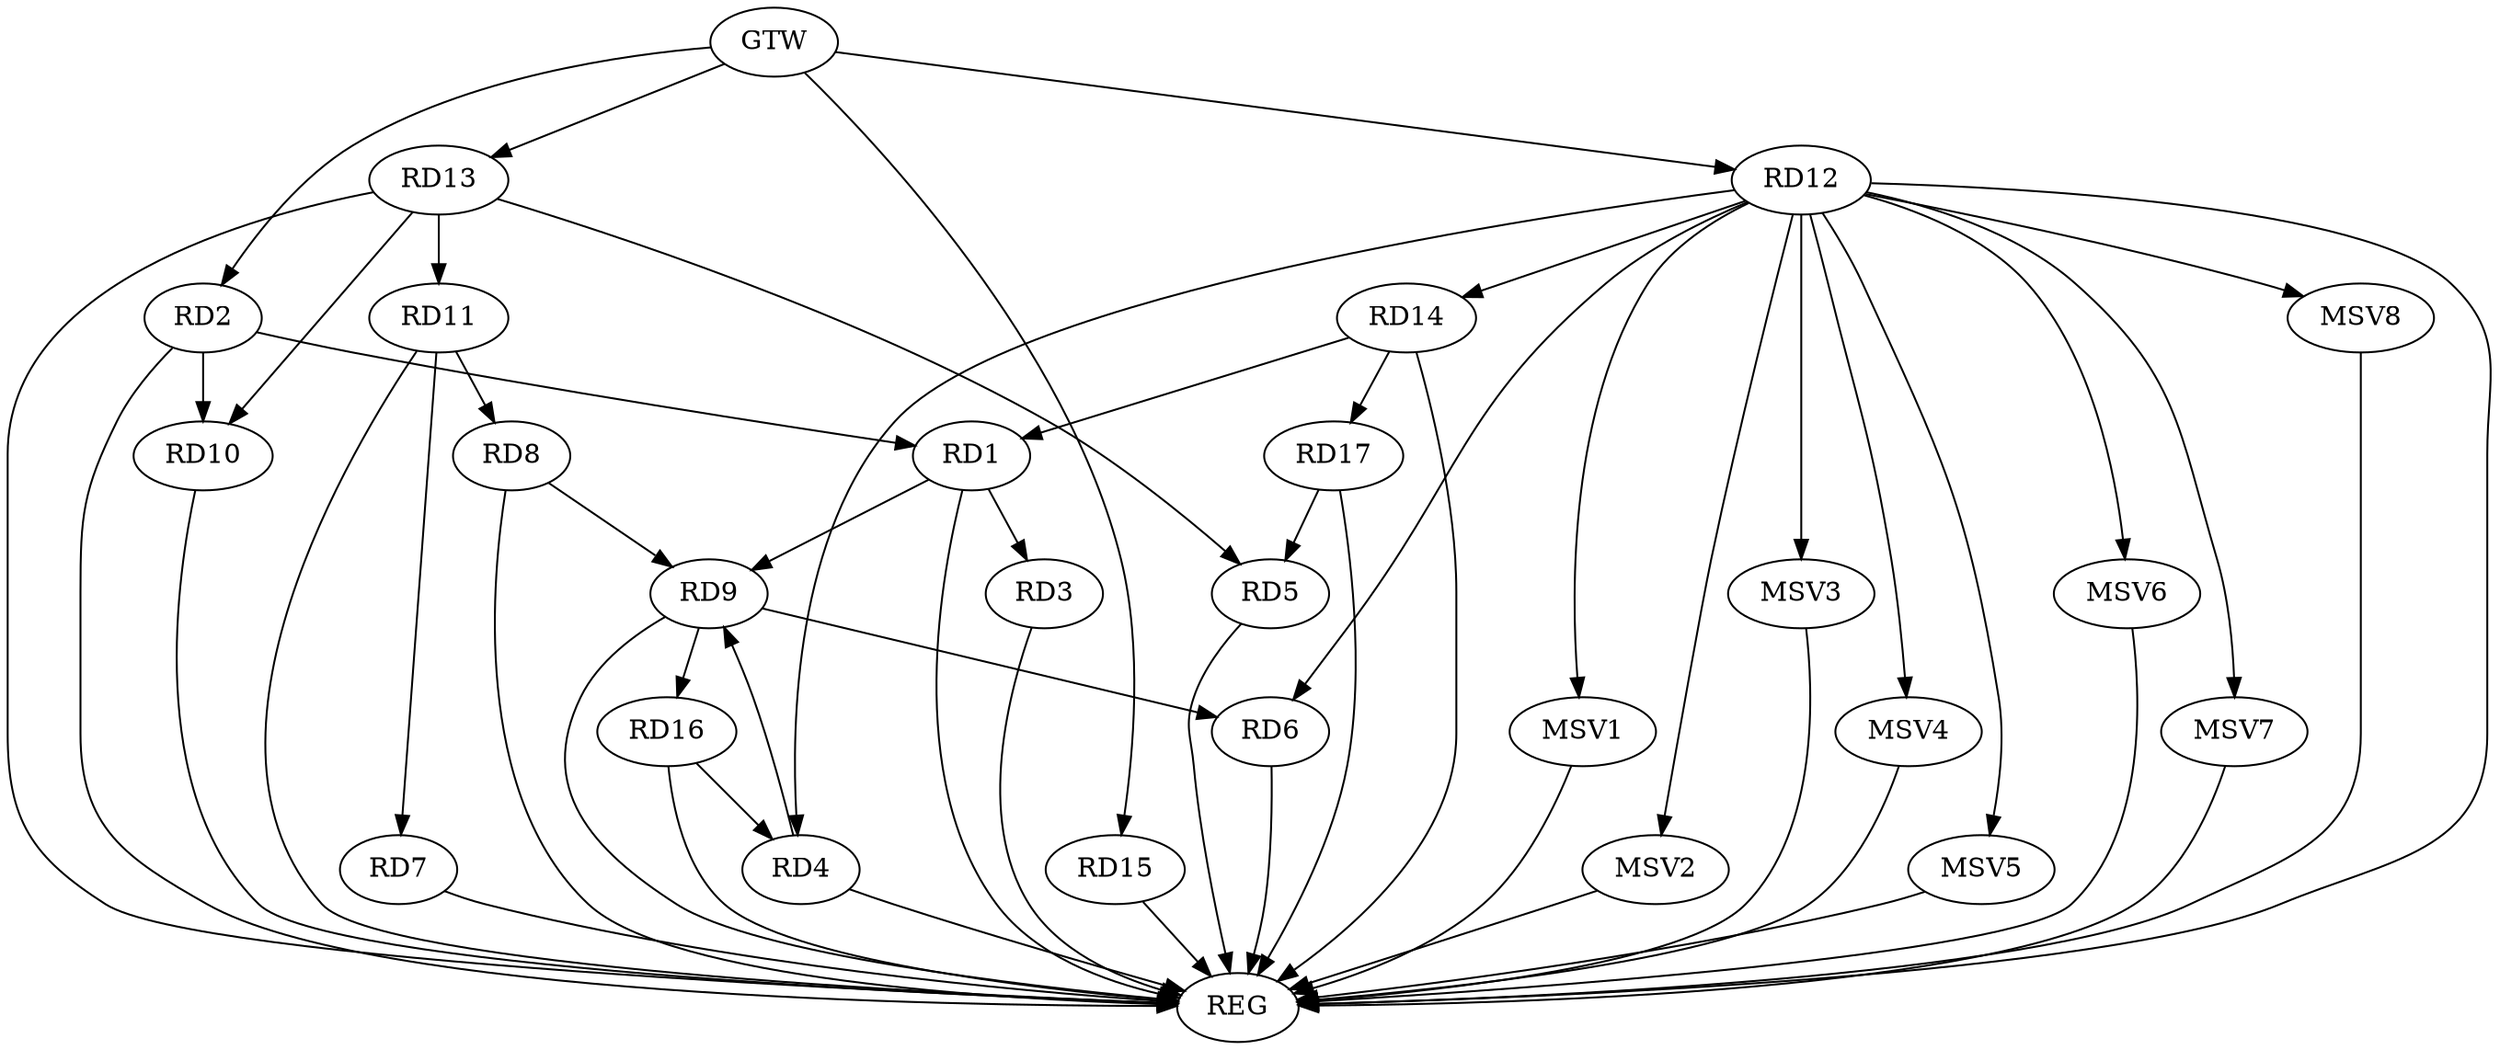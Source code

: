strict digraph G {
  RD1 [ label="RD1" ];
  RD2 [ label="RD2" ];
  RD3 [ label="RD3" ];
  RD4 [ label="RD4" ];
  RD5 [ label="RD5" ];
  RD6 [ label="RD6" ];
  RD7 [ label="RD7" ];
  RD8 [ label="RD8" ];
  RD9 [ label="RD9" ];
  RD10 [ label="RD10" ];
  RD11 [ label="RD11" ];
  RD12 [ label="RD12" ];
  RD13 [ label="RD13" ];
  RD14 [ label="RD14" ];
  RD15 [ label="RD15" ];
  RD16 [ label="RD16" ];
  RD17 [ label="RD17" ];
  GTW [ label="GTW" ];
  REG [ label="REG" ];
  MSV1 [ label="MSV1" ];
  MSV2 [ label="MSV2" ];
  MSV3 [ label="MSV3" ];
  MSV4 [ label="MSV4" ];
  MSV5 [ label="MSV5" ];
  MSV6 [ label="MSV6" ];
  MSV7 [ label="MSV7" ];
  MSV8 [ label="MSV8" ];
  RD2 -> RD1;
  RD1 -> RD3;
  RD1 -> RD9;
  RD14 -> RD1;
  RD2 -> RD10;
  RD4 -> RD9;
  RD12 -> RD4;
  RD16 -> RD4;
  RD13 -> RD5;
  RD17 -> RD5;
  RD9 -> RD6;
  RD12 -> RD6;
  RD11 -> RD7;
  RD8 -> RD9;
  RD11 -> RD8;
  RD9 -> RD16;
  RD13 -> RD10;
  RD13 -> RD11;
  RD12 -> RD14;
  RD14 -> RD17;
  GTW -> RD2;
  GTW -> RD12;
  GTW -> RD13;
  GTW -> RD15;
  RD1 -> REG;
  RD2 -> REG;
  RD3 -> REG;
  RD4 -> REG;
  RD5 -> REG;
  RD6 -> REG;
  RD7 -> REG;
  RD8 -> REG;
  RD9 -> REG;
  RD10 -> REG;
  RD11 -> REG;
  RD12 -> REG;
  RD13 -> REG;
  RD14 -> REG;
  RD15 -> REG;
  RD16 -> REG;
  RD17 -> REG;
  RD12 -> MSV1;
  MSV1 -> REG;
  RD12 -> MSV2;
  MSV2 -> REG;
  RD12 -> MSV3;
  RD12 -> MSV4;
  MSV3 -> REG;
  MSV4 -> REG;
  RD12 -> MSV5;
  MSV5 -> REG;
  RD12 -> MSV6;
  RD12 -> MSV7;
  RD12 -> MSV8;
  MSV6 -> REG;
  MSV7 -> REG;
  MSV8 -> REG;
}
